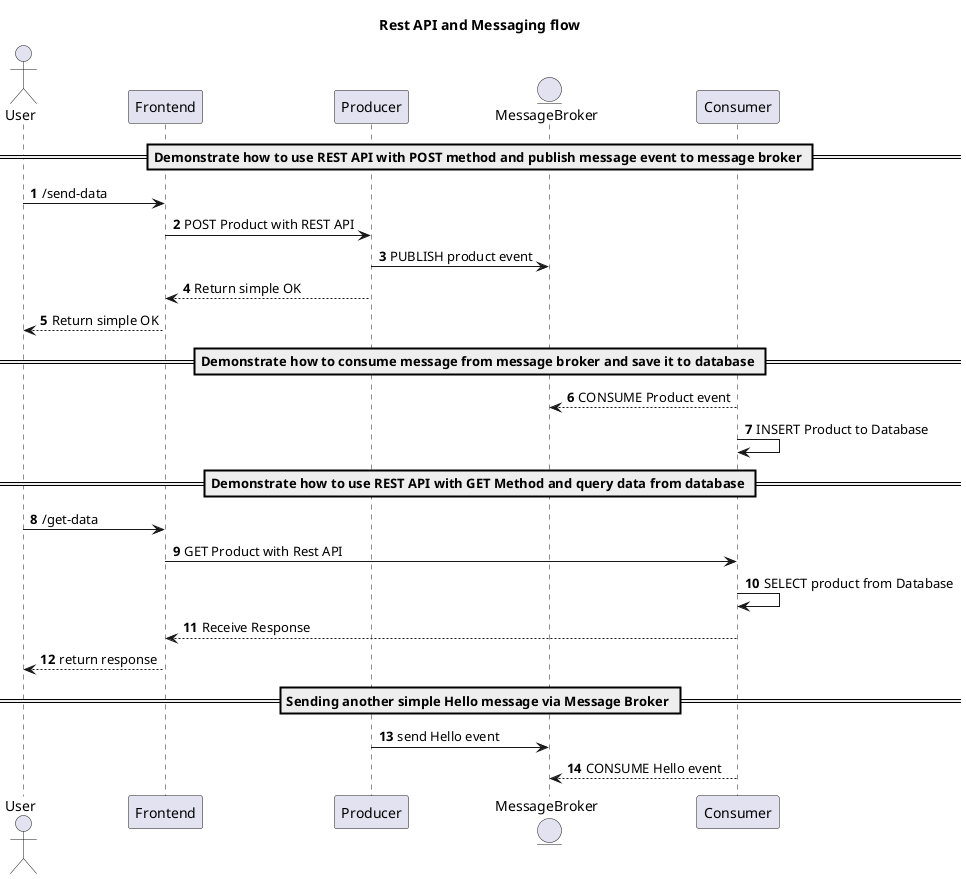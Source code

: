 @startuml
title Rest API and Messaging flow
autonumber
actor User
participant Frontend
participant Producer
entity MessageBroker
participant Consumer

== Demonstrate how to use REST API with POST method and publish message event to message broker ==

User -> Frontend: /send-data
Frontend -> Producer: POST Product with REST API
Producer -> MessageBroker: PUBLISH product event
Producer --> Frontend: Return simple OK
Frontend --> User: Return simple OK

== Demonstrate how to consume message from message broker and save it to database ==

MessageBroker <-- Consumer: CONSUME Product event 
Consumer -> Consumer: INSERT Product to Database

== Demonstrate how to use REST API with GET Method and query data from database ==

User -> Frontend: /get-data
Frontend -> Consumer: GET Product with Rest API
Consumer -> Consumer: SELECT product from Database
Consumer --> Frontend: Receive Response
Frontend --> User: return response

== Sending another simple Hello message via Message Broker ==

Producer -> MessageBroker: send Hello event
MessageBroker <-- Consumer: CONSUME Hello event

@enduml